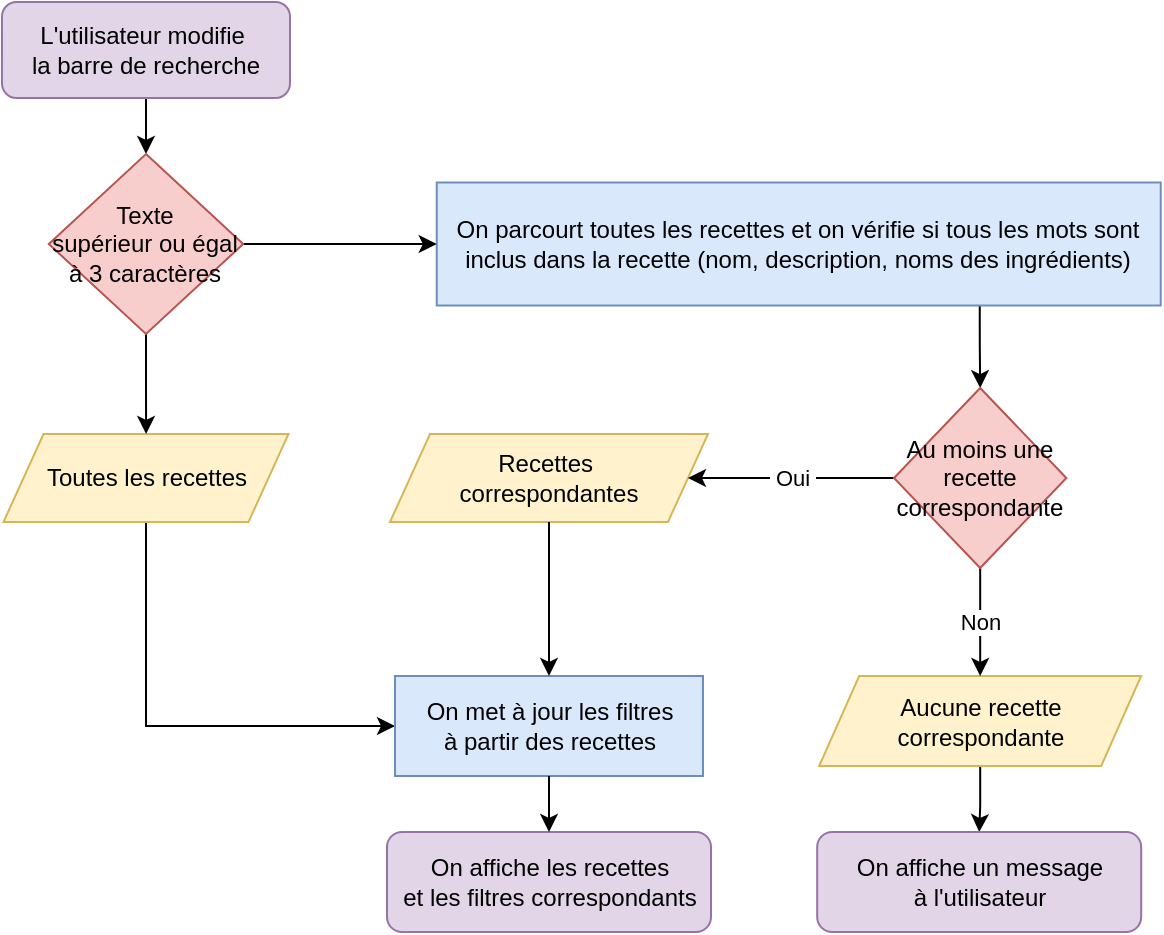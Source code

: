 <mxfile version="15.5.9" type="github">
  <diagram id="p0ud0MAioigI1QmwYaOK" name="Page-1">
    <mxGraphModel dx="1662" dy="772" grid="0" gridSize="10" guides="1" tooltips="1" connect="1" arrows="1" fold="1" page="1" pageScale="1" pageWidth="827" pageHeight="1169" math="0" shadow="0">
      <root>
        <mxCell id="0" />
        <mxCell id="1" parent="0" />
        <mxCell id="MdONCUCv_m_tQpakBiH2-1" value="" style="edgeStyle=orthogonalEdgeStyle;rounded=0;orthogonalLoop=1;jettySize=auto;html=1;" edge="1" parent="1" source="00zOwYUux_PG11NLb3bL-1" target="00zOwYUux_PG11NLb3bL-50">
          <mxGeometry relative="1" as="geometry" />
        </mxCell>
        <mxCell id="00zOwYUux_PG11NLb3bL-1" value="&lt;span&gt;L&#39;utilisateur modifie&amp;nbsp;&lt;br&gt;la barre de recherche&lt;br&gt;&lt;/span&gt;" style="rounded=1;whiteSpace=wrap;html=1;fillColor=#e1d5e7;strokeColor=#9673a6;" parent="1" vertex="1">
          <mxGeometry x="78" y="102" width="144" height="48" as="geometry" />
        </mxCell>
        <mxCell id="MdONCUCv_m_tQpakBiH2-8" style="edgeStyle=orthogonalEdgeStyle;rounded=0;orthogonalLoop=1;jettySize=auto;html=1;exitX=0.5;exitY=1;exitDx=0;exitDy=0;entryX=0;entryY=0.5;entryDx=0;entryDy=0;" edge="1" parent="1" source="00zOwYUux_PG11NLb3bL-16" target="00zOwYUux_PG11NLb3bL-36">
          <mxGeometry relative="1" as="geometry" />
        </mxCell>
        <mxCell id="00zOwYUux_PG11NLb3bL-16" value="&lt;span&gt;Toutes les recettes&lt;/span&gt;" style="shape=parallelogram;perimeter=parallelogramPerimeter;whiteSpace=wrap;html=1;fixedSize=1;fillColor=#fff2cc;strokeColor=#d6b656;" parent="1" vertex="1">
          <mxGeometry x="78.75" y="318" width="142.5" height="44" as="geometry" />
        </mxCell>
        <mxCell id="MdONCUCv_m_tQpakBiH2-5" value="" style="edgeStyle=orthogonalEdgeStyle;rounded=0;orthogonalLoop=1;jettySize=auto;html=1;exitX=0.75;exitY=1;exitDx=0;exitDy=0;" edge="1" parent="1" source="00zOwYUux_PG11NLb3bL-22" target="MdONCUCv_m_tQpakBiH2-4">
          <mxGeometry relative="1" as="geometry" />
        </mxCell>
        <mxCell id="00zOwYUux_PG11NLb3bL-22" value="&lt;span&gt;On parcourt toutes les recettes et on vérifie si tous les mots sont inclus dans la recette (nom, description, noms des ingrédients)&lt;/span&gt;" style="rounded=0;whiteSpace=wrap;html=1;fillColor=#dae8fc;strokeColor=#6c8ebf;" parent="1" vertex="1">
          <mxGeometry x="295.37" y="192.25" width="362" height="61.5" as="geometry" />
        </mxCell>
        <mxCell id="00zOwYUux_PG11NLb3bL-24" value="&lt;span&gt;Recettes&amp;nbsp;&lt;br&gt;correspondantes&lt;br&gt;&lt;/span&gt;" style="shape=parallelogram;perimeter=parallelogramPerimeter;whiteSpace=wrap;html=1;fixedSize=1;fillColor=#fff2cc;strokeColor=#d6b656;" parent="1" vertex="1">
          <mxGeometry x="272" y="318" width="159" height="44" as="geometry" />
        </mxCell>
        <mxCell id="00zOwYUux_PG11NLb3bL-36" value="&lt;span&gt;On met à jour les filtres&lt;br&gt;à partir des recettes&lt;br&gt;&lt;/span&gt;" style="rounded=0;whiteSpace=wrap;html=1;fillColor=#dae8fc;strokeColor=#6c8ebf;" parent="1" vertex="1">
          <mxGeometry x="274.5" y="439" width="154" height="50" as="geometry" />
        </mxCell>
        <mxCell id="00zOwYUux_PG11NLb3bL-37" value="" style="endArrow=classic;html=1;entryX=0.5;entryY=0;entryDx=0;entryDy=0;" parent="1" source="00zOwYUux_PG11NLb3bL-24" target="00zOwYUux_PG11NLb3bL-36" edge="1">
          <mxGeometry width="50" height="50" relative="1" as="geometry">
            <mxPoint x="365" y="400" as="sourcePoint" />
            <mxPoint x="428" y="816" as="targetPoint" />
          </mxGeometry>
        </mxCell>
        <mxCell id="00zOwYUux_PG11NLb3bL-39" value="&lt;span&gt;On affiche les recettes&lt;br&gt;et les filtres correspondants&lt;br&gt;&lt;/span&gt;" style="rounded=1;whiteSpace=wrap;html=1;fillColor=#e1d5e7;strokeColor=#9673a6;" parent="1" vertex="1">
          <mxGeometry x="270.5" y="517" width="162" height="50" as="geometry" />
        </mxCell>
        <mxCell id="00zOwYUux_PG11NLb3bL-40" value="" style="endArrow=classic;html=1;exitX=0.5;exitY=1;exitDx=0;exitDy=0;entryX=0.5;entryY=0;entryDx=0;entryDy=0;" parent="1" source="00zOwYUux_PG11NLb3bL-36" target="00zOwYUux_PG11NLb3bL-39" edge="1">
          <mxGeometry width="50" height="50" relative="1" as="geometry">
            <mxPoint x="432" y="800" as="sourcePoint" />
            <mxPoint x="421" y="814" as="targetPoint" />
            <Array as="points" />
          </mxGeometry>
        </mxCell>
        <mxCell id="MdONCUCv_m_tQpakBiH2-2" value="" style="edgeStyle=orthogonalEdgeStyle;rounded=0;orthogonalLoop=1;jettySize=auto;html=1;" edge="1" parent="1" source="00zOwYUux_PG11NLb3bL-50" target="00zOwYUux_PG11NLb3bL-16">
          <mxGeometry relative="1" as="geometry" />
        </mxCell>
        <mxCell id="MdONCUCv_m_tQpakBiH2-3" value="" style="edgeStyle=orthogonalEdgeStyle;rounded=0;orthogonalLoop=1;jettySize=auto;html=1;" edge="1" parent="1" source="00zOwYUux_PG11NLb3bL-50" target="00zOwYUux_PG11NLb3bL-22">
          <mxGeometry relative="1" as="geometry" />
        </mxCell>
        <mxCell id="00zOwYUux_PG11NLb3bL-50" value="&lt;span&gt;Texte&lt;/span&gt;&lt;br&gt;&lt;span&gt;supérieur ou égal &lt;br&gt;à 3 caractères&lt;/span&gt;" style="rhombus;whiteSpace=wrap;html=1;fillColor=#f8cecc;strokeColor=#b85450;" parent="1" vertex="1">
          <mxGeometry x="101.41" y="178" width="97.18" height="90" as="geometry" />
        </mxCell>
        <mxCell id="MdONCUCv_m_tQpakBiH2-10" value="" style="edgeStyle=orthogonalEdgeStyle;rounded=0;orthogonalLoop=1;jettySize=auto;html=1;" edge="1" parent="1" source="00zOwYUux_PG11NLb3bL-57" target="MdONCUCv_m_tQpakBiH2-9">
          <mxGeometry relative="1" as="geometry" />
        </mxCell>
        <mxCell id="00zOwYUux_PG11NLb3bL-57" value="&lt;span&gt;Aucune recette correspondante&lt;/span&gt;" style="shape=parallelogram;perimeter=parallelogramPerimeter;whiteSpace=wrap;html=1;fixedSize=1;fillColor=#fff2cc;strokeColor=#d6b656;" parent="1" vertex="1">
          <mxGeometry x="486.59" y="439" width="161" height="45" as="geometry" />
        </mxCell>
        <mxCell id="MdONCUCv_m_tQpakBiH2-6" value="Non" style="edgeStyle=orthogonalEdgeStyle;rounded=0;orthogonalLoop=1;jettySize=auto;html=1;" edge="1" parent="1" source="MdONCUCv_m_tQpakBiH2-4" target="00zOwYUux_PG11NLb3bL-57">
          <mxGeometry relative="1" as="geometry" />
        </mxCell>
        <mxCell id="MdONCUCv_m_tQpakBiH2-7" value="&amp;nbsp;Oui&amp;nbsp;" style="edgeStyle=orthogonalEdgeStyle;rounded=0;orthogonalLoop=1;jettySize=auto;html=1;" edge="1" parent="1" source="MdONCUCv_m_tQpakBiH2-4" target="00zOwYUux_PG11NLb3bL-24">
          <mxGeometry relative="1" as="geometry" />
        </mxCell>
        <mxCell id="MdONCUCv_m_tQpakBiH2-4" value="Au moins une recette correspondante" style="rhombus;whiteSpace=wrap;html=1;fillColor=#f8cecc;strokeColor=#b85450;" vertex="1" parent="1">
          <mxGeometry x="524" y="295" width="86.18" height="90" as="geometry" />
        </mxCell>
        <mxCell id="MdONCUCv_m_tQpakBiH2-9" value="&lt;span&gt;On affiche un message &lt;br&gt;à l&#39;utilisateur&lt;br&gt;&lt;/span&gt;" style="rounded=1;whiteSpace=wrap;html=1;fillColor=#e1d5e7;strokeColor=#9673a6;" vertex="1" parent="1">
          <mxGeometry x="485.59" y="517" width="162" height="50" as="geometry" />
        </mxCell>
      </root>
    </mxGraphModel>
  </diagram>
</mxfile>
